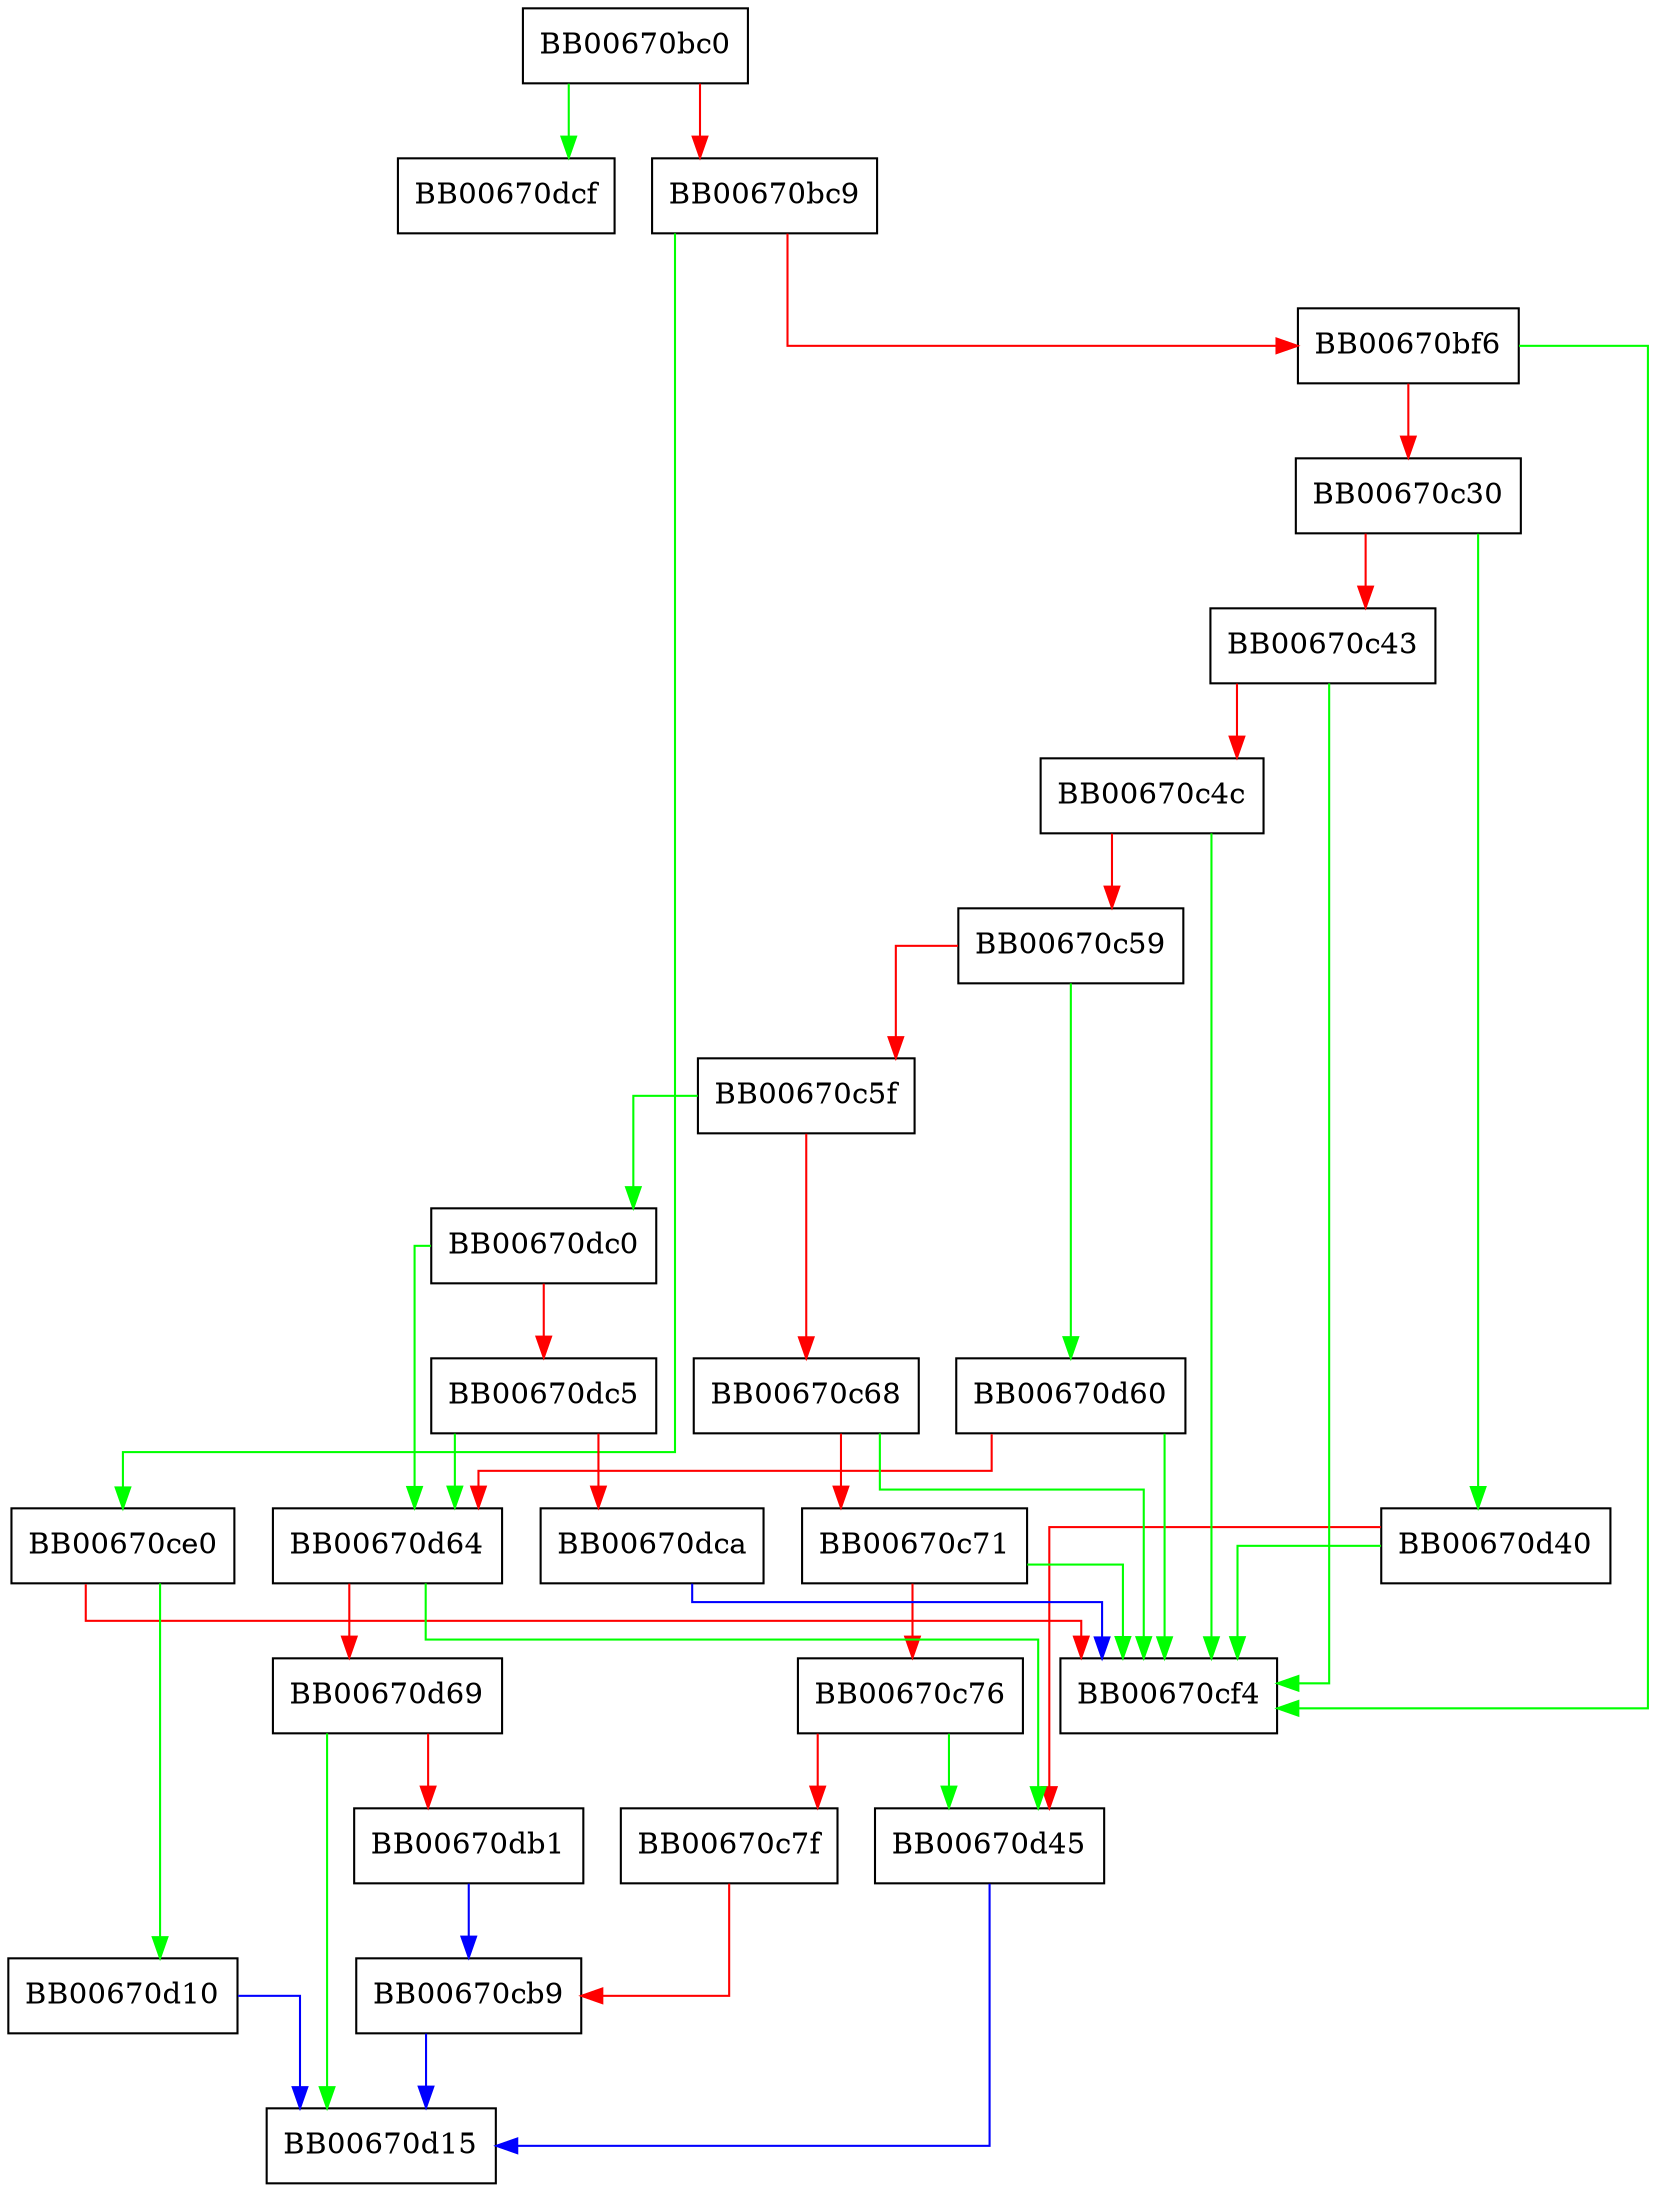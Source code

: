 digraph X509_check_ip_asc {
  node [shape="box"];
  graph [splines=ortho];
  BB00670bc0 -> BB00670dcf [color="green"];
  BB00670bc0 -> BB00670bc9 [color="red"];
  BB00670bc9 -> BB00670ce0 [color="green"];
  BB00670bc9 -> BB00670bf6 [color="red"];
  BB00670bf6 -> BB00670cf4 [color="green"];
  BB00670bf6 -> BB00670c30 [color="red"];
  BB00670c30 -> BB00670d40 [color="green"];
  BB00670c30 -> BB00670c43 [color="red"];
  BB00670c43 -> BB00670cf4 [color="green"];
  BB00670c43 -> BB00670c4c [color="red"];
  BB00670c4c -> BB00670cf4 [color="green"];
  BB00670c4c -> BB00670c59 [color="red"];
  BB00670c59 -> BB00670d60 [color="green"];
  BB00670c59 -> BB00670c5f [color="red"];
  BB00670c5f -> BB00670dc0 [color="green"];
  BB00670c5f -> BB00670c68 [color="red"];
  BB00670c68 -> BB00670cf4 [color="green"];
  BB00670c68 -> BB00670c71 [color="red"];
  BB00670c71 -> BB00670cf4 [color="green"];
  BB00670c71 -> BB00670c76 [color="red"];
  BB00670c76 -> BB00670d45 [color="green"];
  BB00670c76 -> BB00670c7f [color="red"];
  BB00670c7f -> BB00670cb9 [color="red"];
  BB00670cb9 -> BB00670d15 [color="blue"];
  BB00670ce0 -> BB00670d10 [color="green"];
  BB00670ce0 -> BB00670cf4 [color="red"];
  BB00670d10 -> BB00670d15 [color="blue"];
  BB00670d40 -> BB00670cf4 [color="green"];
  BB00670d40 -> BB00670d45 [color="red"];
  BB00670d45 -> BB00670d15 [color="blue"];
  BB00670d60 -> BB00670cf4 [color="green"];
  BB00670d60 -> BB00670d64 [color="red"];
  BB00670d64 -> BB00670d45 [color="green"];
  BB00670d64 -> BB00670d69 [color="red"];
  BB00670d69 -> BB00670d15 [color="green"];
  BB00670d69 -> BB00670db1 [color="red"];
  BB00670db1 -> BB00670cb9 [color="blue"];
  BB00670dc0 -> BB00670d64 [color="green"];
  BB00670dc0 -> BB00670dc5 [color="red"];
  BB00670dc5 -> BB00670d64 [color="green"];
  BB00670dc5 -> BB00670dca [color="red"];
  BB00670dca -> BB00670cf4 [color="blue"];
}